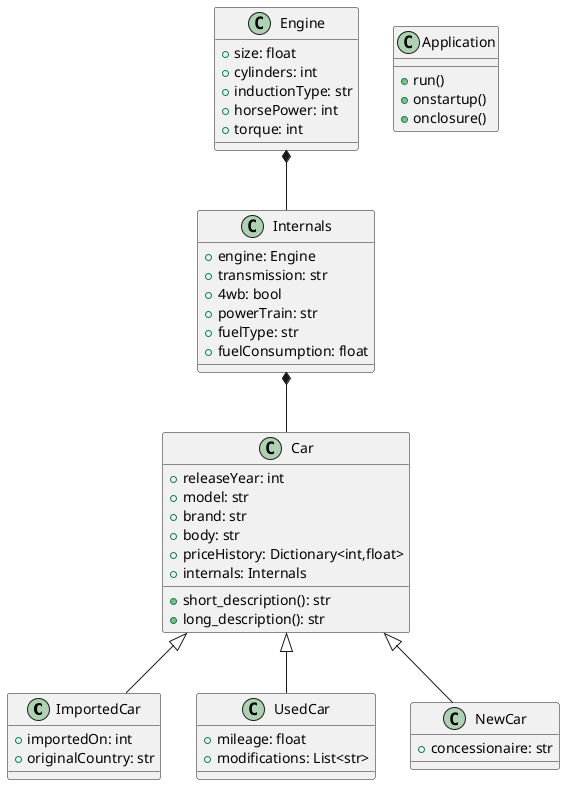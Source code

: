 @startuml Project
class ImportedCar extends Car {
    +importedOn: int
    +originalCountry: str
}

class UsedCar extends Car {
    +mileage: float
    +modifications: List<str>
}

class NewCar extends Car {
    +concessionaire: str
}

Engine *-- Internals
Internals *-- Car

class Car {
    +releaseYear: int
    +model: str
    +brand: str
    +body: str
    +priceHistory: Dictionary<int,float>
    +internals: Internals

    +short_description(): str
    +long_description(): str
}

class Internals {
    +engine: Engine
    +transmission: str
    +4wb: bool
    +powerTrain: str
    +fuelType: str
    +fuelConsumption: float
}

class Engine {
    +size: float
    +cylinders: int
    +inductionType: str
    +horsePower: int
    +torque: int
}

class Application {
    +run()
    +onstartup()
    +onclosure()
}
@enduml
